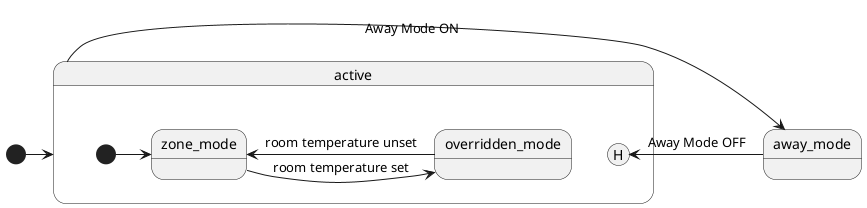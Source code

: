 @startuml
[*] -> active
active -> away_mode: Away Mode ON
away_mode -> active[H]: Away Mode OFF
state active {
    zone_mode -> overridden_mode: room temperature set
    overridden_mode -> zone_mode : room temperature unset
    [*] -> zone_mode
}

@enduml